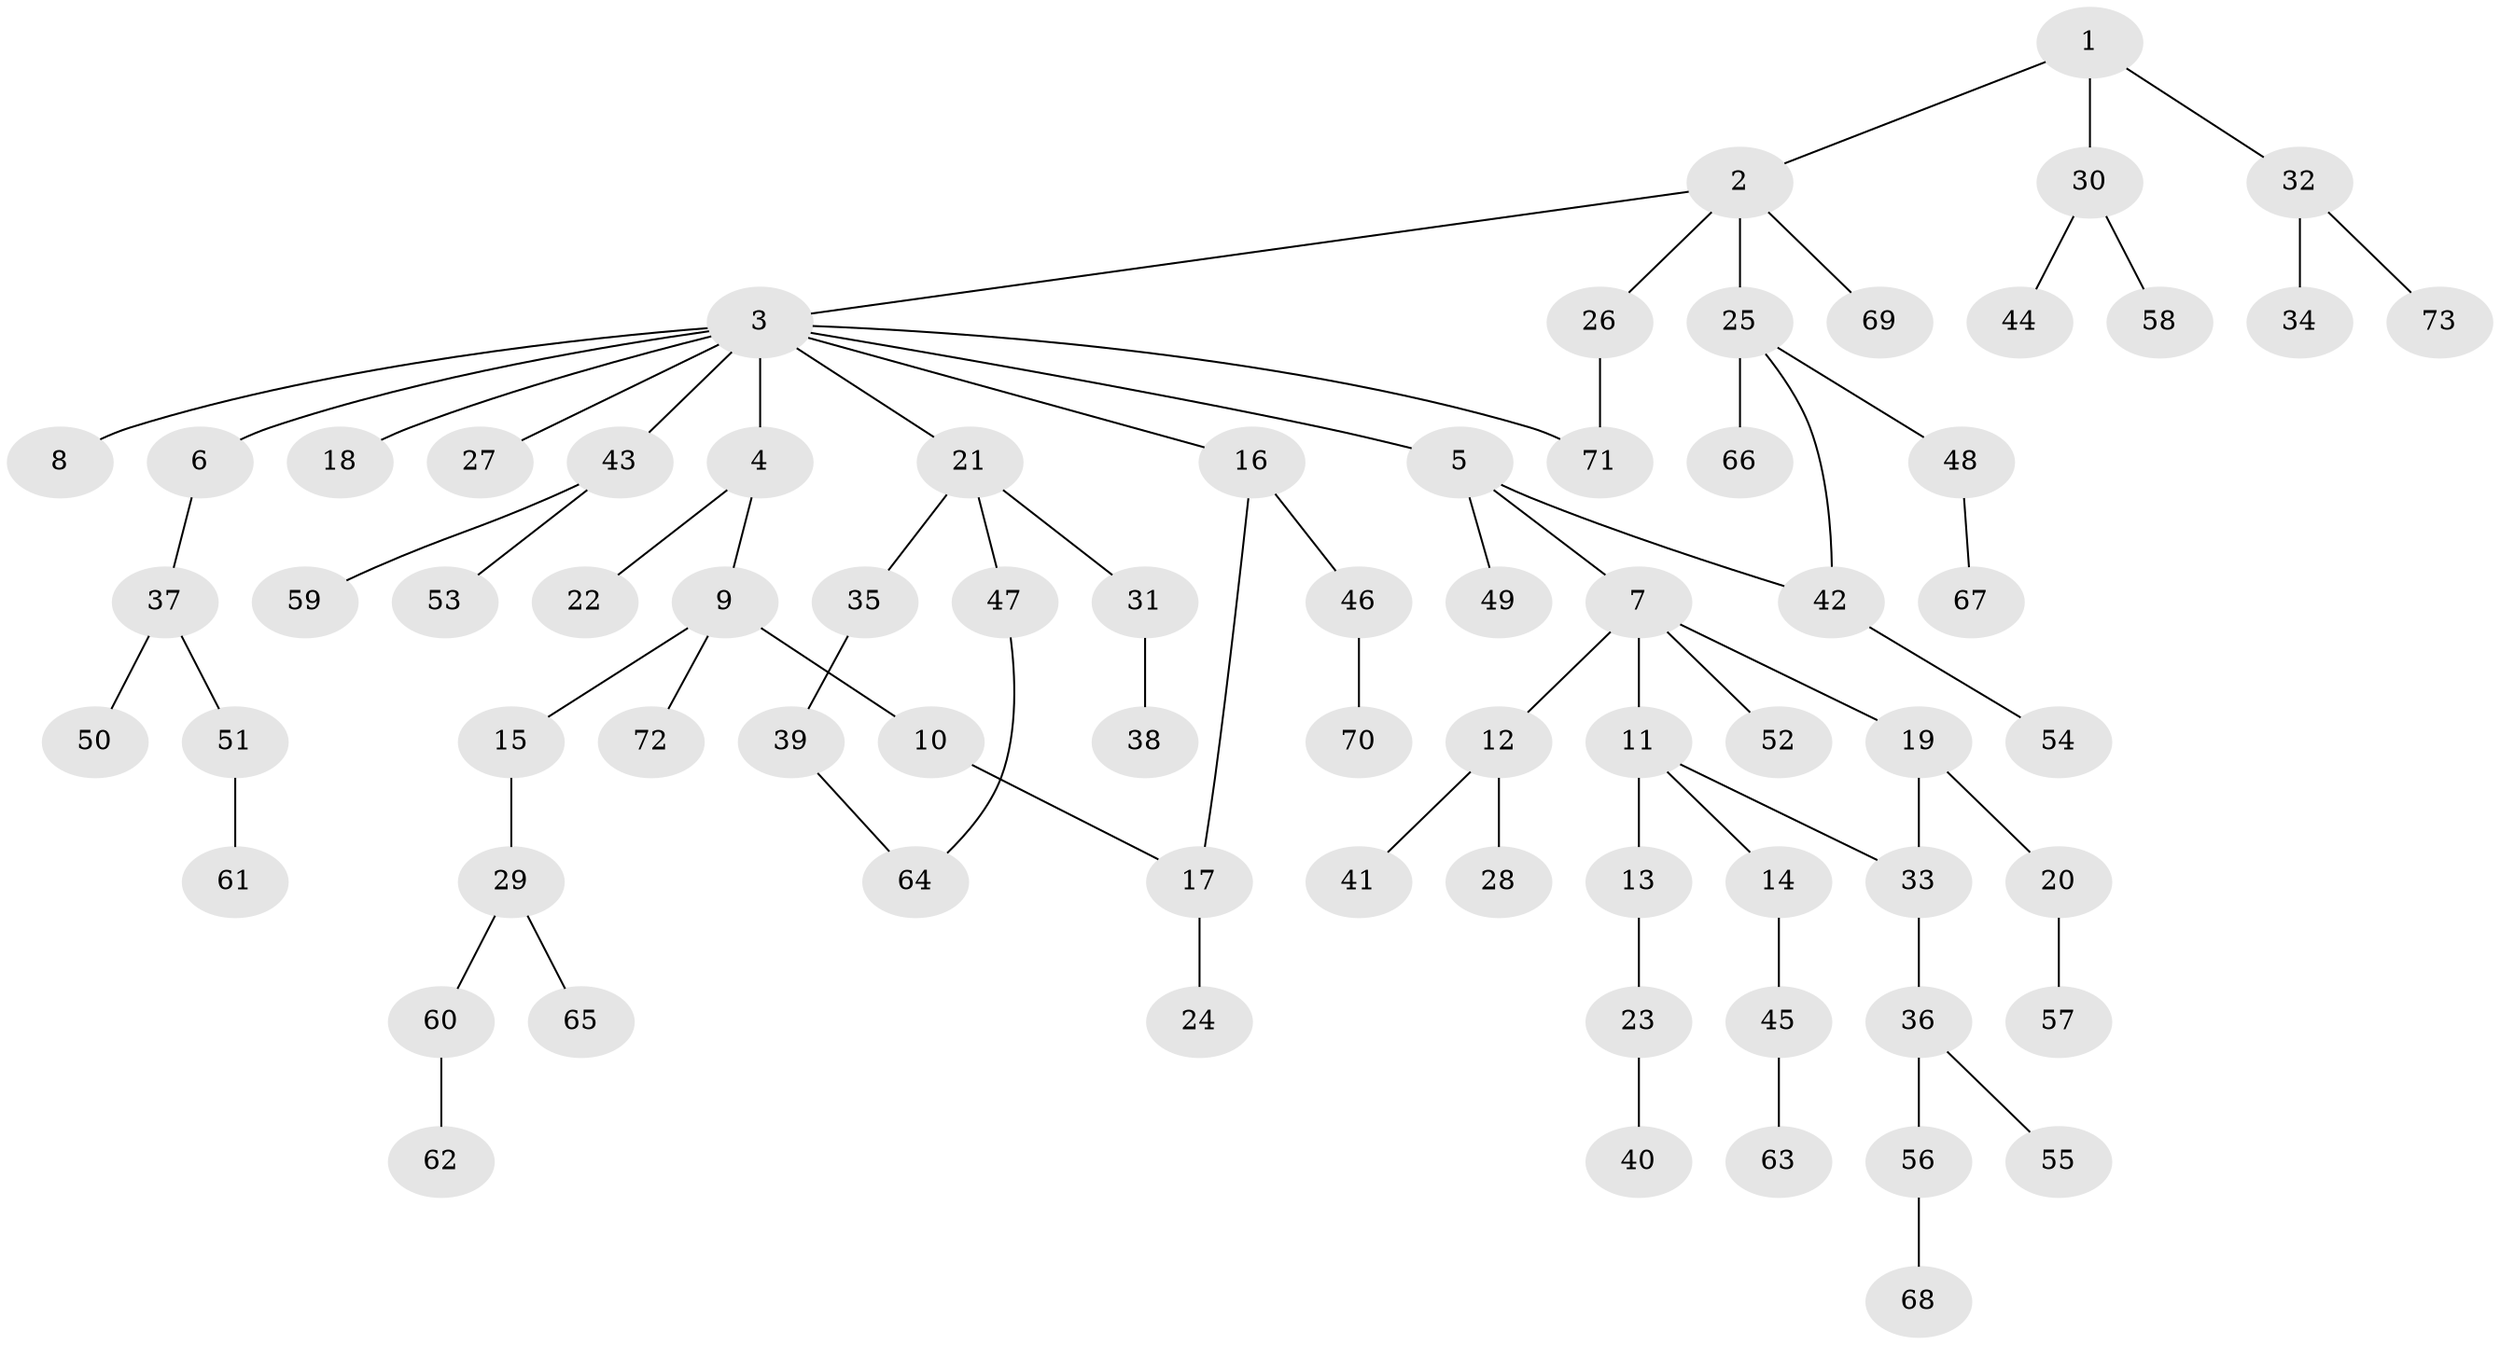 // coarse degree distribution, {6: 0.02, 13: 0.02, 2: 0.28, 4: 0.06, 1: 0.46, 3: 0.14, 5: 0.02}
// Generated by graph-tools (version 1.1) at 2025/51/02/27/25 19:51:40]
// undirected, 73 vertices, 77 edges
graph export_dot {
graph [start="1"]
  node [color=gray90,style=filled];
  1;
  2;
  3;
  4;
  5;
  6;
  7;
  8;
  9;
  10;
  11;
  12;
  13;
  14;
  15;
  16;
  17;
  18;
  19;
  20;
  21;
  22;
  23;
  24;
  25;
  26;
  27;
  28;
  29;
  30;
  31;
  32;
  33;
  34;
  35;
  36;
  37;
  38;
  39;
  40;
  41;
  42;
  43;
  44;
  45;
  46;
  47;
  48;
  49;
  50;
  51;
  52;
  53;
  54;
  55;
  56;
  57;
  58;
  59;
  60;
  61;
  62;
  63;
  64;
  65;
  66;
  67;
  68;
  69;
  70;
  71;
  72;
  73;
  1 -- 2;
  1 -- 30;
  1 -- 32;
  2 -- 3;
  2 -- 25;
  2 -- 26;
  2 -- 69;
  3 -- 4;
  3 -- 5;
  3 -- 6;
  3 -- 8;
  3 -- 16;
  3 -- 18;
  3 -- 21;
  3 -- 27;
  3 -- 43;
  3 -- 71;
  4 -- 9;
  4 -- 22;
  5 -- 7;
  5 -- 42;
  5 -- 49;
  6 -- 37;
  7 -- 11;
  7 -- 12;
  7 -- 19;
  7 -- 52;
  9 -- 10;
  9 -- 15;
  9 -- 72;
  10 -- 17;
  11 -- 13;
  11 -- 14;
  11 -- 33;
  12 -- 28;
  12 -- 41;
  13 -- 23;
  14 -- 45;
  15 -- 29;
  16 -- 17;
  16 -- 46;
  17 -- 24;
  19 -- 20;
  19 -- 33;
  20 -- 57;
  21 -- 31;
  21 -- 35;
  21 -- 47;
  23 -- 40;
  25 -- 48;
  25 -- 66;
  25 -- 42;
  26 -- 71;
  29 -- 60;
  29 -- 65;
  30 -- 44;
  30 -- 58;
  31 -- 38;
  32 -- 34;
  32 -- 73;
  33 -- 36;
  35 -- 39;
  36 -- 55;
  36 -- 56;
  37 -- 50;
  37 -- 51;
  39 -- 64;
  42 -- 54;
  43 -- 53;
  43 -- 59;
  45 -- 63;
  46 -- 70;
  47 -- 64;
  48 -- 67;
  51 -- 61;
  56 -- 68;
  60 -- 62;
}
